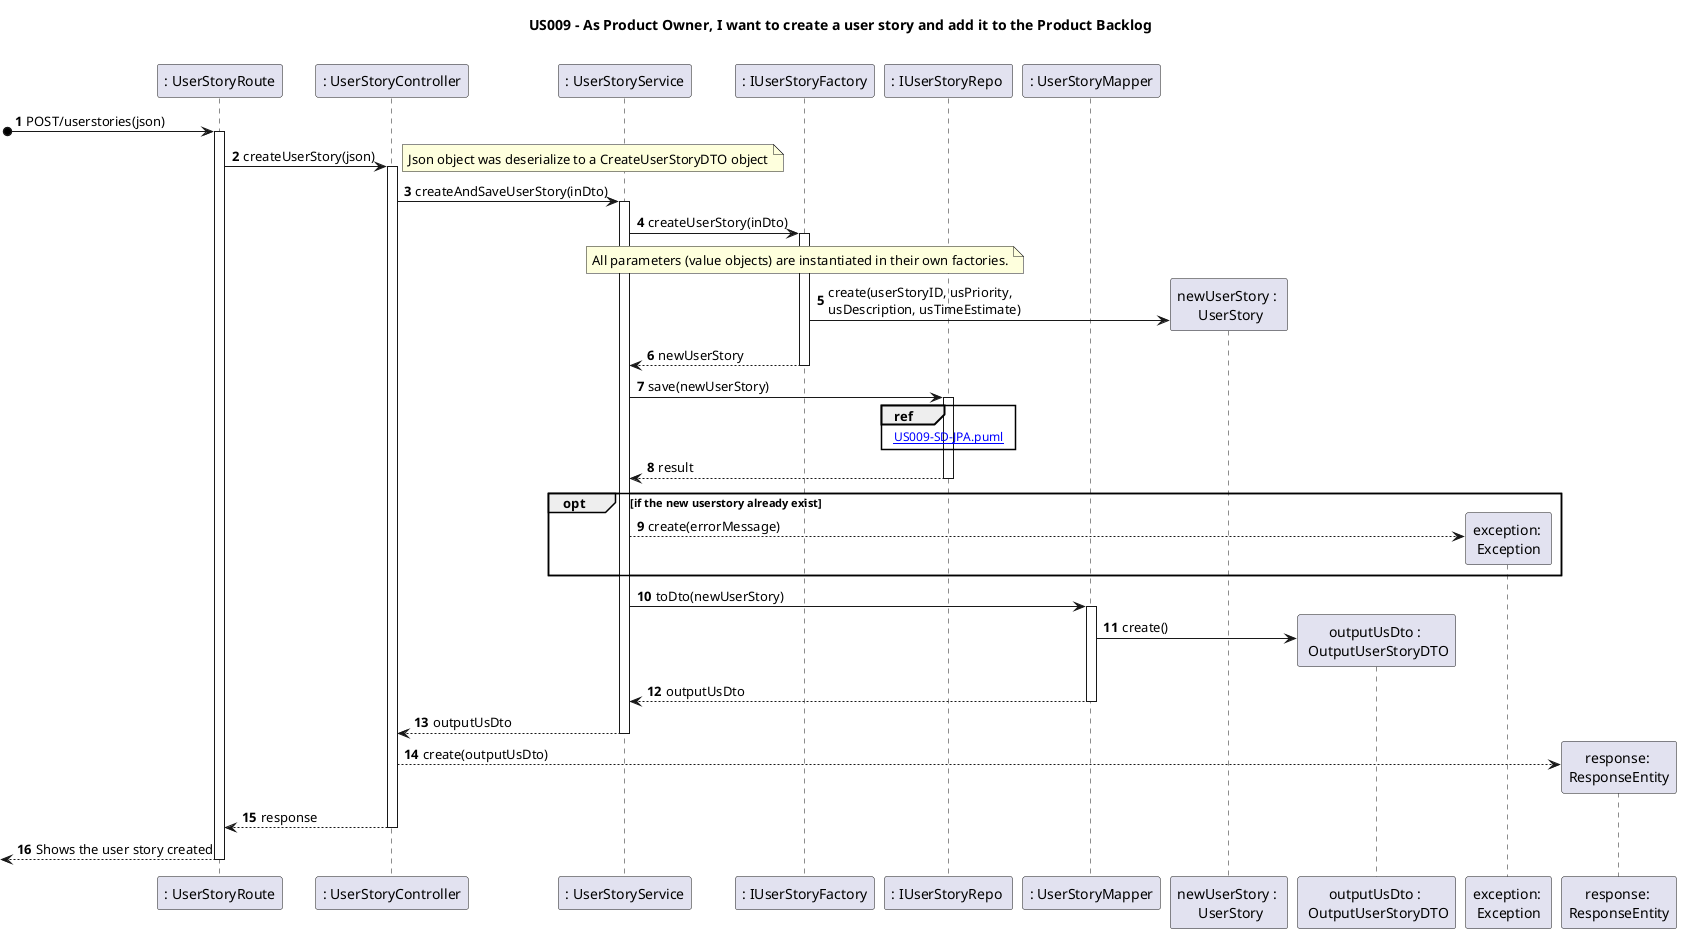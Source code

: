 @startuml
'https://plantuml.com/sequence-diagram

title US009 - As Product Owner, I want to create a user story and add it to the Product Backlog

autoactivate on
autonumber


participant ": UserStoryRoute" as System
participant ": UserStoryController" as Ctrl
participant ": UserStoryService" as appService
participant ": IUserStoryFactory" as factory
participant ": IUserStoryRepo " as usStore
participant ": UserStoryMapper" as usMapper
participant "newUserStory : \n UserStory" as us
participant "outputUsDto : \n OutputUserStoryDTO" as outDto
participant "exception: \nException" as exc
participant "response: \nResponseEntity" as json



[o-> System: POST/userstories(json)
System -> Ctrl: createUserStory(json)
note right
Json object was deserialize to a CreateUserStoryDTO object
end note
Ctrl -> appService: createAndSaveUserStory(inDto)
appService -> factory:  createUserStory(inDto)

note over factory : All parameters (value objects) are instantiated in their own factories.

factory -> us **: create(userStoryID, usPriority, \nusDescription, usTimeEstimate)
return newUserStory

appService-> usStore: save(newUserStory)
ref over usStore: [[US009-SD-JPA.puml]]
return result
opt if the new userstory already exist
appService --> exc** : create(errorMessage)
end
appService-> usMapper : toDto(newUserStory)
usMapper-> outDto **:create()
usMapper --> appService: outputUsDto
appService --> Ctrl: outputUsDto
Ctrl --> json**: create(outputUsDto)
Ctrl --> System: response
[<--System : Shows the user story created

@enduml

